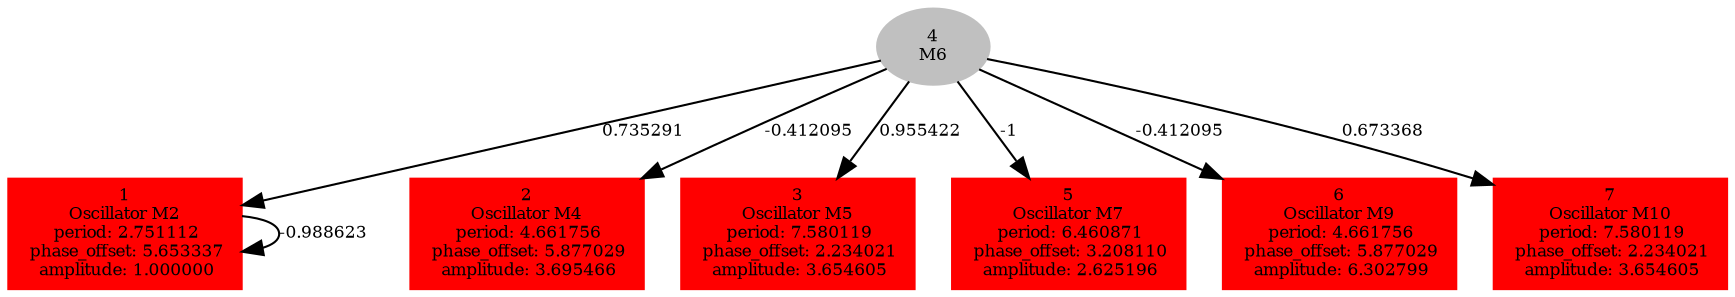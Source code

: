  digraph g{ forcelabels=true;
1 [label=<1<BR />Oscillator M2<BR /> period: 2.751112<BR /> phase_offset: 5.653337<BR /> amplitude: 1.000000>, shape=box,color=red,style=filled,fontsize=8];2 [label=<2<BR />Oscillator M4<BR /> period: 4.661756<BR /> phase_offset: 5.877029<BR /> amplitude: 3.695466>, shape=box,color=red,style=filled,fontsize=8];3 [label=<3<BR />Oscillator M5<BR /> period: 7.580119<BR /> phase_offset: 2.234021<BR /> amplitude: 3.654605>, shape=box,color=red,style=filled,fontsize=8];4[label=<4<BR/>M6>,color="grey",style=filled,fontsize=8];
5 [label=<5<BR />Oscillator M7<BR /> period: 6.460871<BR /> phase_offset: 3.208110<BR /> amplitude: 2.625196>, shape=box,color=red,style=filled,fontsize=8];6 [label=<6<BR />Oscillator M9<BR /> period: 4.661756<BR /> phase_offset: 5.877029<BR /> amplitude: 6.302799>, shape=box,color=red,style=filled,fontsize=8];7 [label=<7<BR />Oscillator M10<BR /> period: 7.580119<BR /> phase_offset: 2.234021<BR /> amplitude: 3.654605>, shape=box,color=red,style=filled,fontsize=8];1 -> 1[label="-0.988623 ",fontsize="8"];
4 -> 1[label="0.735291 ",fontsize="8"];
4 -> 2[label="-0.412095 ",fontsize="8"];
4 -> 3[label="0.955422 ",fontsize="8"];
4 -> 5[label="-1 ",fontsize="8"];
4 -> 6[label="-0.412095 ",fontsize="8"];
4 -> 7[label="0.673368 ",fontsize="8"];
 }
